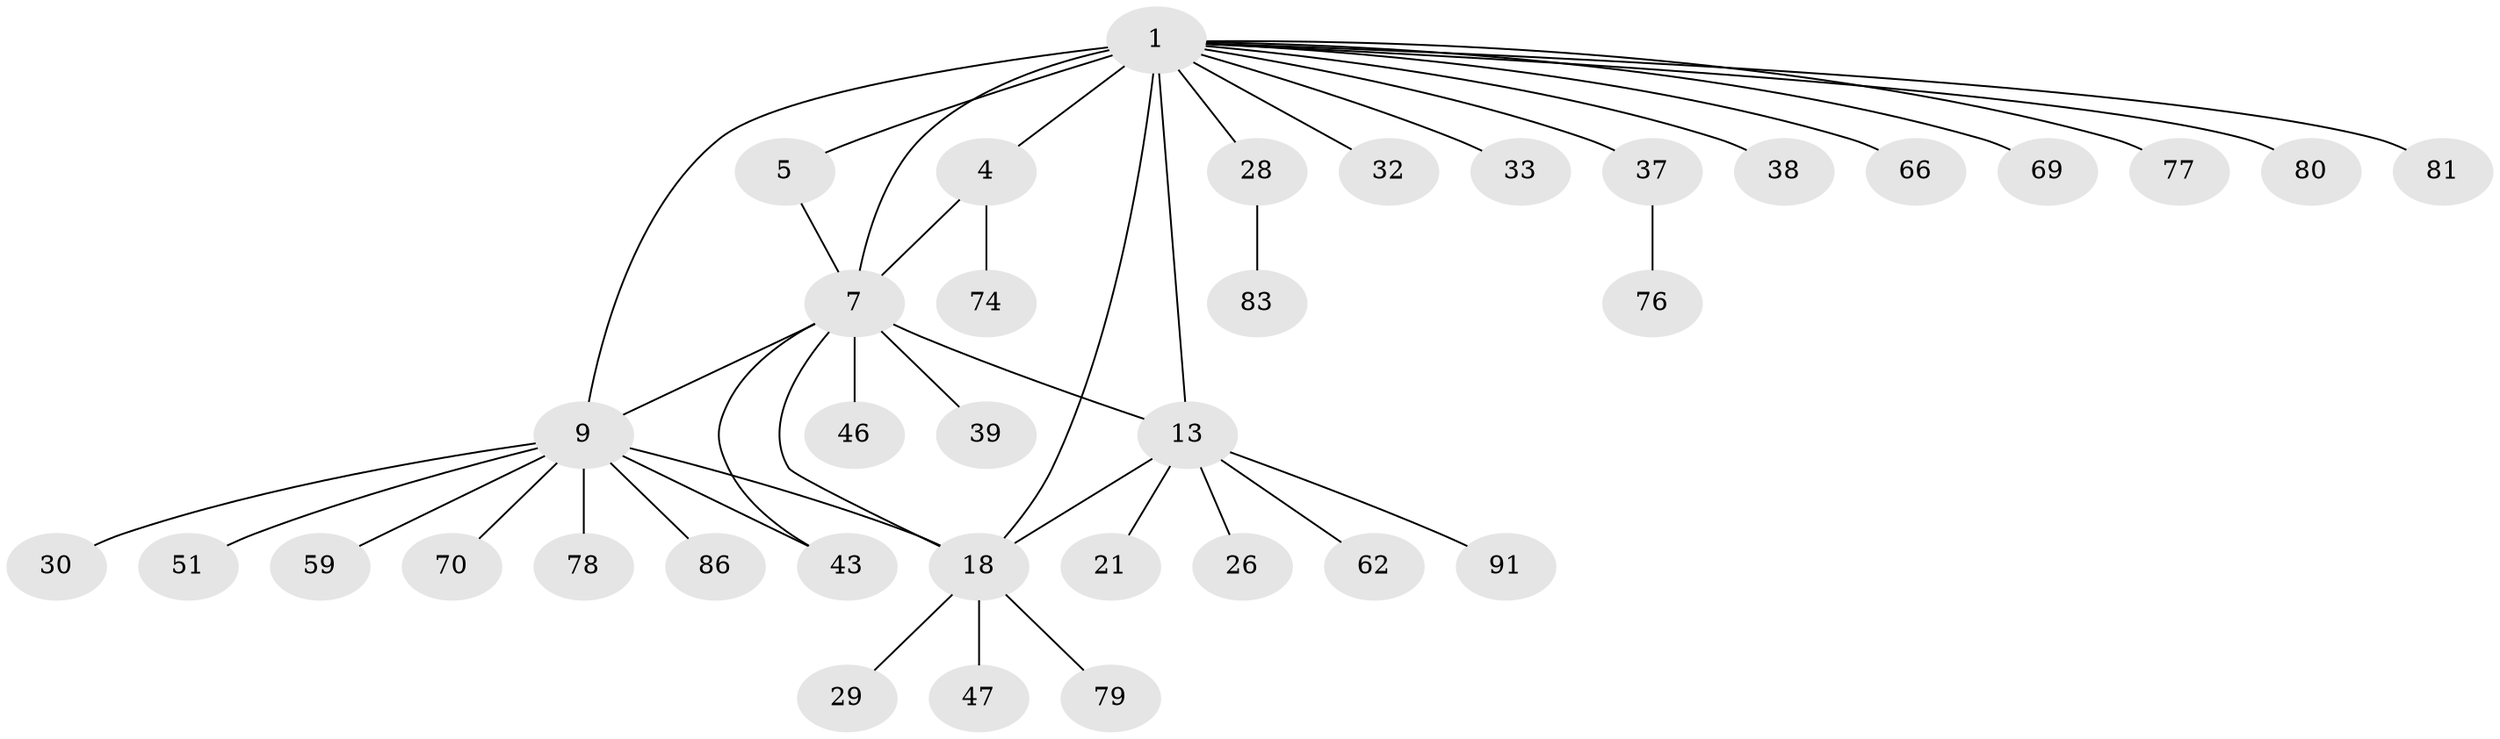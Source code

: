 // original degree distribution, {3: 0.06521739130434782, 9: 0.05434782608695652, 5: 0.03260869565217391, 8: 0.03260869565217391, 4: 0.021739130434782608, 7: 0.021739130434782608, 10: 0.010869565217391304, 11: 0.010869565217391304, 6: 0.010869565217391304, 1: 0.5543478260869565, 2: 0.18478260869565216}
// Generated by graph-tools (version 1.1) at 2025/19/03/04/25 18:19:57]
// undirected, 36 vertices, 43 edges
graph export_dot {
graph [start="1"]
  node [color=gray90,style=filled];
  1 [super="+2"];
  4 [super="+52+57"];
  5 [super="+23"];
  7 [super="+16+41+72+34+40"];
  9 [super="+11+82+27+10+36+48"];
  13 [super="+55+17+63+61+24+14"];
  18 [super="+19+20+25"];
  21;
  26;
  28;
  29 [super="+45"];
  30;
  32;
  33;
  37 [super="+42"];
  38 [super="+84"];
  39;
  43 [super="+64"];
  46;
  47;
  51;
  59;
  62;
  66;
  69;
  70;
  74;
  76;
  77;
  78;
  79 [super="+90"];
  80;
  81;
  83;
  86;
  91;
  1 -- 4 [weight=3];
  1 -- 66;
  1 -- 5 [weight=2];
  1 -- 69;
  1 -- 7 [weight=2];
  1 -- 9 [weight=2];
  1 -- 77;
  1 -- 13 [weight=2];
  1 -- 80;
  1 -- 81;
  1 -- 18;
  1 -- 28;
  1 -- 32;
  1 -- 33;
  1 -- 37;
  1 -- 38;
  4 -- 74;
  4 -- 7 [weight=2];
  5 -- 7;
  7 -- 46;
  7 -- 18;
  7 -- 9;
  7 -- 43;
  7 -- 13 [weight=4];
  7 -- 39;
  9 -- 43;
  9 -- 30;
  9 -- 18 [weight=2];
  9 -- 51;
  9 -- 86;
  9 -- 59;
  9 -- 78;
  9 -- 70;
  13 -- 18 [weight=3];
  13 -- 21;
  13 -- 26;
  13 -- 91;
  13 -- 62;
  18 -- 29;
  18 -- 47;
  18 -- 79;
  28 -- 83;
  37 -- 76;
}
